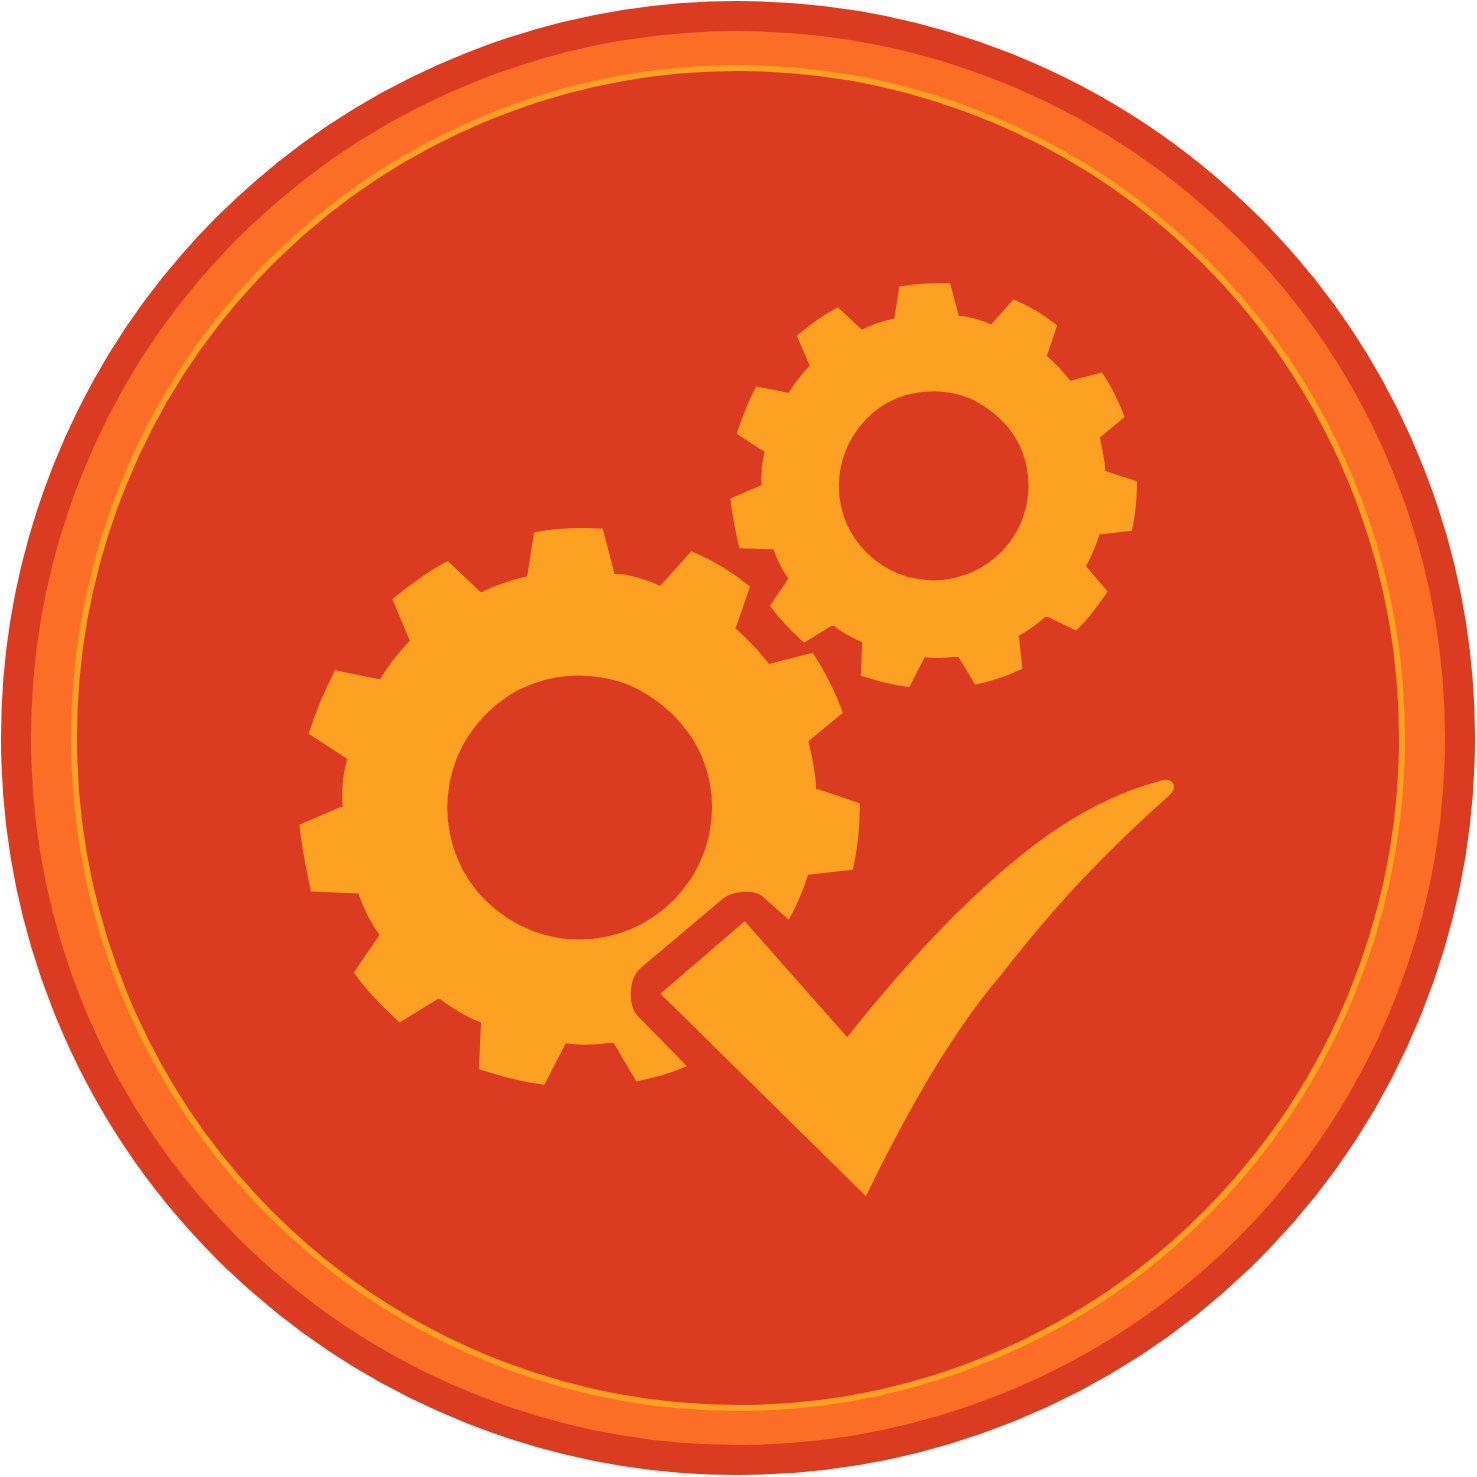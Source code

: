 <mxfile version="10.6.0" type="device"><diagram id="lRv0NSZ_8CfBsz1ezIYP" name="Page-1"><mxGraphModel dx="4345" dy="3255" grid="1" gridSize="10" guides="1" tooltips="1" connect="1" arrows="1" fold="1" page="1" pageScale="1" pageWidth="850" pageHeight="1100" math="0" shadow="0"><root><mxCell id="0"/><mxCell id="XbP14_uJ0z6dnZslgN9F-10" value="circle-outer" parent="0"/><mxCell id="XbP14_uJ0z6dnZslgN9F-11" value="" style="ellipse;whiteSpace=wrap;html=1;aspect=fixed;strokeColor=#DB3B21;strokeWidth=15;fillColor=#FC6D26;" vertex="1" parent="XbP14_uJ0z6dnZslgN9F-10"><mxGeometry x="-361.0" y="-42.0" width="722" height="722" as="geometry"/></mxCell><mxCell id="XbP14_uJ0z6dnZslgN9F-8" value="circle fll" parent="0"/><mxCell id="XbP14_uJ0z6dnZslgN9F-9" value="" style="ellipse;whiteSpace=wrap;html=1;aspect=fixed;strokeColor=none;strokeWidth=15;fillColor=#FCA121;" vertex="1" parent="XbP14_uJ0z6dnZslgN9F-8"><mxGeometry x="-306.0" y="13.0" width="612" height="612" as="geometry"/></mxCell><mxCell id="XbP14_uJ0z6dnZslgN9F-5" value="check" parent="0"/><mxCell id="XbP14_uJ0z6dnZslgN9F-7" value="" style="html=1;aspect=fixed;strokeColor=#FCA121;shadow=0;align=center;verticalAlign=top;fillColor=#DB3B21;shape=mxgraph.gcp2.systems_check;strokeWidth=3;" vertex="1" parent="XbP14_uJ0z6dnZslgN9F-5"><mxGeometry x="-332.0" y="-16.0" width="664" height="670" as="geometry"/></mxCell></root></mxGraphModel></diagram></mxfile>